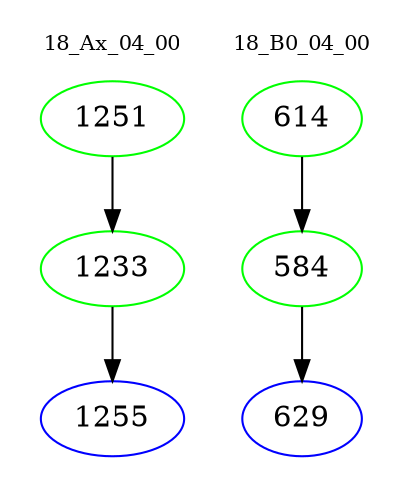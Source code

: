 digraph{
subgraph cluster_0 {
color = white
label = "18_Ax_04_00";
fontsize=10;
T0_1251 [label="1251", color="green"]
T0_1251 -> T0_1233 [color="black"]
T0_1233 [label="1233", color="green"]
T0_1233 -> T0_1255 [color="black"]
T0_1255 [label="1255", color="blue"]
}
subgraph cluster_1 {
color = white
label = "18_B0_04_00";
fontsize=10;
T1_614 [label="614", color="green"]
T1_614 -> T1_584 [color="black"]
T1_584 [label="584", color="green"]
T1_584 -> T1_629 [color="black"]
T1_629 [label="629", color="blue"]
}
}
